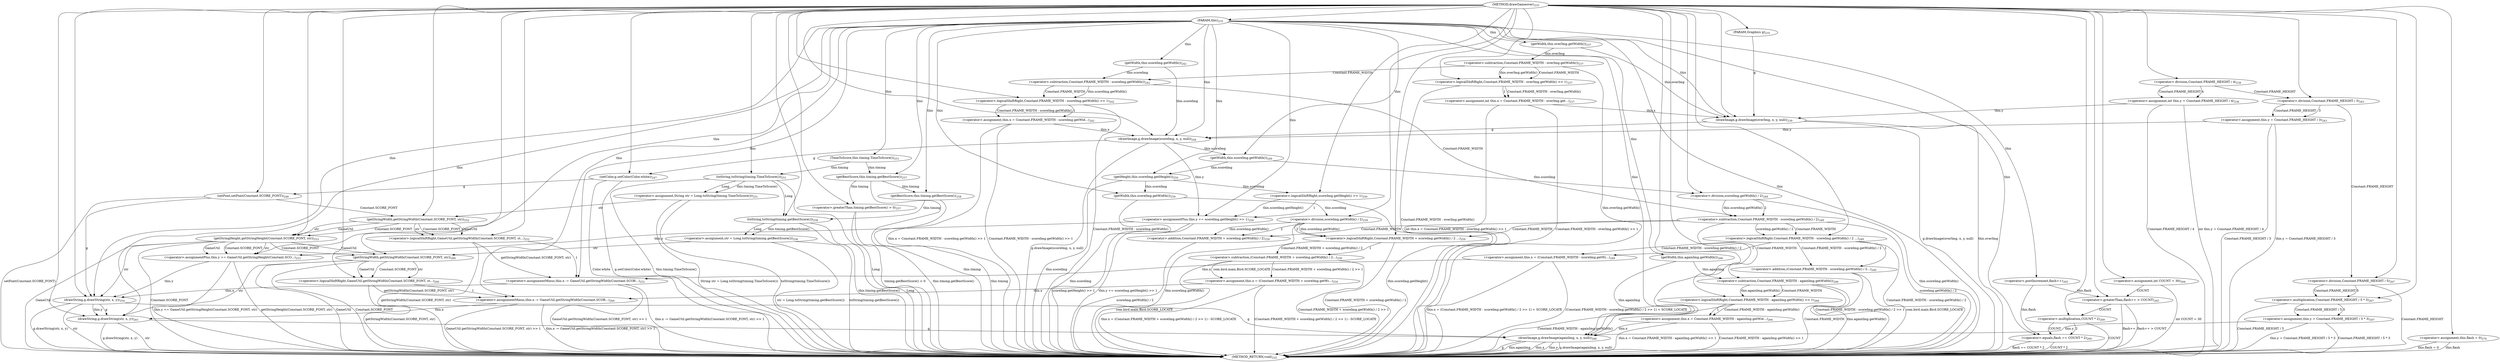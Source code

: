 digraph "drawGameover" {  
"1037" [label = <(METHOD,drawGameover)<SUB>235</SUB>> ]
"1312" [label = <(METHOD_RETURN,void)<SUB>235</SUB>> ]
"1038" [label = <(PARAM,this)<SUB>235</SUB>> ]
"1039" [label = <(PARAM,Graphics g)<SUB>235</SUB>> ]
"1041" [label = <(&lt;operator&gt;.assignment,int this.x = Constant.FRAME_WIDTH - overImg.get...)<SUB>237</SUB>> ]
"1055" [label = <(&lt;operator&gt;.assignment,int this.y = Constant.FRAME_HEIGHT / 4)<SUB>238</SUB>> ]
"1064" [label = <(drawImage,g.drawImage(overImg, x, y, null))<SUB>239</SUB>> ]
"1076" [label = <(&lt;operator&gt;.assignment,this.x = Constant.FRAME_WIDTH - scoreImg.getWid...)<SUB>242</SUB>> ]
"1090" [label = <(&lt;operator&gt;.assignment,this.y = Constant.FRAME_HEIGHT / 3)<SUB>243</SUB>> ]
"1099" [label = <(drawImage,g.drawImage(scoreImg, x, y, null))<SUB>244</SUB>> ]
"1111" [label = <(setColor,g.setColor(Color.white))<SUB>247</SUB>> ]
"1116" [label = <(setFont,setFont(Constant.SCORE_FONT))<SUB>248</SUB>> ]
"1121" [label = <(&lt;operator&gt;.assignment,this.x = (Constant.FRAME_WIDTH - scoreImg.getWi...)<SUB>249</SUB>> ]
"1141" [label = <(&lt;operator&gt;.assignmentPlus,this.y += scoreImg.getHeight() &gt;&gt; 1)<SUB>250</SUB>> ]
"1152" [label = <(&lt;operator&gt;.assignment,String str = Long.toString(timing.TimeToScore()))<SUB>251</SUB>> ]
"1160" [label = <(&lt;operator&gt;.assignmentMinus,this.x -= GameUtil.getStringWidth(Constant.SCOR...)<SUB>252</SUB>> ]
"1172" [label = <(&lt;operator&gt;.assignmentPlus,this.y += GameUtil.getStringHeight(Constant.SCO...)<SUB>253</SUB>> ]
"1182" [label = <(drawString,g.drawString(str, x, y))<SUB>254</SUB>> ]
"1249" [label = <(&lt;operator&gt;.assignment,int COUNT = 30)<SUB>264</SUB>> ]
"1041" [label = <(&lt;operator&gt;.assignment,int this.x = Constant.FRAME_WIDTH - overImg.get...)<SUB>237</SUB>> ]
"1041" [label = <(&lt;operator&gt;.assignment,int this.x = Constant.FRAME_WIDTH - overImg.get...)<SUB>237</SUB>> ]
"1055" [label = <(&lt;operator&gt;.assignment,int this.y = Constant.FRAME_HEIGHT / 4)<SUB>238</SUB>> ]
"1055" [label = <(&lt;operator&gt;.assignment,int this.y = Constant.FRAME_HEIGHT / 4)<SUB>238</SUB>> ]
"1064" [label = <(drawImage,g.drawImage(overImg, x, y, null))<SUB>239</SUB>> ]
"1064" [label = <(drawImage,g.drawImage(overImg, x, y, null))<SUB>239</SUB>> ]
"1064" [label = <(drawImage,g.drawImage(overImg, x, y, null))<SUB>239</SUB>> ]
"1064" [label = <(drawImage,g.drawImage(overImg, x, y, null))<SUB>239</SUB>> ]
"1064" [label = <(drawImage,g.drawImage(overImg, x, y, null))<SUB>239</SUB>> ]
"1076" [label = <(&lt;operator&gt;.assignment,this.x = Constant.FRAME_WIDTH - scoreImg.getWid...)<SUB>242</SUB>> ]
"1076" [label = <(&lt;operator&gt;.assignment,this.x = Constant.FRAME_WIDTH - scoreImg.getWid...)<SUB>242</SUB>> ]
"1090" [label = <(&lt;operator&gt;.assignment,this.y = Constant.FRAME_HEIGHT / 3)<SUB>243</SUB>> ]
"1090" [label = <(&lt;operator&gt;.assignment,this.y = Constant.FRAME_HEIGHT / 3)<SUB>243</SUB>> ]
"1099" [label = <(drawImage,g.drawImage(scoreImg, x, y, null))<SUB>244</SUB>> ]
"1099" [label = <(drawImage,g.drawImage(scoreImg, x, y, null))<SUB>244</SUB>> ]
"1099" [label = <(drawImage,g.drawImage(scoreImg, x, y, null))<SUB>244</SUB>> ]
"1099" [label = <(drawImage,g.drawImage(scoreImg, x, y, null))<SUB>244</SUB>> ]
"1099" [label = <(drawImage,g.drawImage(scoreImg, x, y, null))<SUB>244</SUB>> ]
"1111" [label = <(setColor,g.setColor(Color.white))<SUB>247</SUB>> ]
"1111" [label = <(setColor,g.setColor(Color.white))<SUB>247</SUB>> ]
"1116" [label = <(setFont,setFont(Constant.SCORE_FONT))<SUB>248</SUB>> ]
"1116" [label = <(setFont,setFont(Constant.SCORE_FONT))<SUB>248</SUB>> ]
"1121" [label = <(&lt;operator&gt;.assignment,this.x = (Constant.FRAME_WIDTH - scoreImg.getWi...)<SUB>249</SUB>> ]
"1121" [label = <(&lt;operator&gt;.assignment,this.x = (Constant.FRAME_WIDTH - scoreImg.getWi...)<SUB>249</SUB>> ]
"1141" [label = <(&lt;operator&gt;.assignmentPlus,this.y += scoreImg.getHeight() &gt;&gt; 1)<SUB>250</SUB>> ]
"1141" [label = <(&lt;operator&gt;.assignmentPlus,this.y += scoreImg.getHeight() &gt;&gt; 1)<SUB>250</SUB>> ]
"1152" [label = <(&lt;operator&gt;.assignment,String str = Long.toString(timing.TimeToScore()))<SUB>251</SUB>> ]
"1152" [label = <(&lt;operator&gt;.assignment,String str = Long.toString(timing.TimeToScore()))<SUB>251</SUB>> ]
"1160" [label = <(&lt;operator&gt;.assignmentMinus,this.x -= GameUtil.getStringWidth(Constant.SCOR...)<SUB>252</SUB>> ]
"1160" [label = <(&lt;operator&gt;.assignmentMinus,this.x -= GameUtil.getStringWidth(Constant.SCOR...)<SUB>252</SUB>> ]
"1172" [label = <(&lt;operator&gt;.assignmentPlus,this.y += GameUtil.getStringHeight(Constant.SCO...)<SUB>253</SUB>> ]
"1172" [label = <(&lt;operator&gt;.assignmentPlus,this.y += GameUtil.getStringHeight(Constant.SCO...)<SUB>253</SUB>> ]
"1182" [label = <(drawString,g.drawString(str, x, y))<SUB>254</SUB>> ]
"1182" [label = <(drawString,g.drawString(str, x, y))<SUB>254</SUB>> ]
"1182" [label = <(drawString,g.drawString(str, x, y))<SUB>254</SUB>> ]
"1182" [label = <(drawString,g.drawString(str, x, y))<SUB>254</SUB>> ]
"1192" [label = <(&lt;operator&gt;.greaterThan,timing.getBestScore() &gt; 0)<SUB>257</SUB>> ]
"1249" [label = <(&lt;operator&gt;.assignment,int COUNT = 30)<SUB>264</SUB>> ]
"1249" [label = <(&lt;operator&gt;.assignment,int COUNT = 30)<SUB>264</SUB>> ]
"1253" [label = <(&lt;operator&gt;.greaterThan,flash++ &gt; COUNT)<SUB>265</SUB>> ]
"1045" [label = <(&lt;operator&gt;.logicalShiftRight,Constant.FRAME_WIDTH - overImg.getWidth() &gt;&gt; 1)<SUB>237</SUB>> ]
"1045" [label = <(&lt;operator&gt;.logicalShiftRight,Constant.FRAME_WIDTH - overImg.getWidth() &gt;&gt; 1)<SUB>237</SUB>> ]
"1059" [label = <(&lt;operator&gt;.division,Constant.FRAME_HEIGHT / 4)<SUB>238</SUB>> ]
"1059" [label = <(&lt;operator&gt;.division,Constant.FRAME_HEIGHT / 4)<SUB>238</SUB>> ]
"1080" [label = <(&lt;operator&gt;.logicalShiftRight,Constant.FRAME_WIDTH - scoreImg.getWidth() &gt;&gt; 1)<SUB>242</SUB>> ]
"1080" [label = <(&lt;operator&gt;.logicalShiftRight,Constant.FRAME_WIDTH - scoreImg.getWidth() &gt;&gt; 1)<SUB>242</SUB>> ]
"1094" [label = <(&lt;operator&gt;.division,Constant.FRAME_HEIGHT / 3)<SUB>243</SUB>> ]
"1094" [label = <(&lt;operator&gt;.division,Constant.FRAME_HEIGHT / 3)<SUB>243</SUB>> ]
"1125" [label = <(&lt;operator&gt;.addition,(Constant.FRAME_WIDTH - scoreImg.getWidth() / 2...)<SUB>249</SUB>> ]
"1125" [label = <(&lt;operator&gt;.addition,(Constant.FRAME_WIDTH - scoreImg.getWidth() / 2...)<SUB>249</SUB>> ]
"1145" [label = <(&lt;operator&gt;.logicalShiftRight,scoreImg.getHeight() &gt;&gt; 1)<SUB>250</SUB>> ]
"1145" [label = <(&lt;operator&gt;.logicalShiftRight,scoreImg.getHeight() &gt;&gt; 1)<SUB>250</SUB>> ]
"1154" [label = <(toString,toString(timing.TimeToScore()))<SUB>251</SUB>> ]
"1154" [label = <(toString,toString(timing.TimeToScore()))<SUB>251</SUB>> ]
"1164" [label = <(&lt;operator&gt;.logicalShiftRight,GameUtil.getStringWidth(Constant.SCORE_FONT, st...)<SUB>252</SUB>> ]
"1164" [label = <(&lt;operator&gt;.logicalShiftRight,GameUtil.getStringWidth(Constant.SCORE_FONT, st...)<SUB>252</SUB>> ]
"1176" [label = <(getStringHeight,getStringHeight(Constant.SCORE_FONT, str))<SUB>253</SUB>> ]
"1176" [label = <(getStringHeight,getStringHeight(Constant.SCORE_FONT, str))<SUB>253</SUB>> ]
"1176" [label = <(getStringHeight,getStringHeight(Constant.SCORE_FONT, str))<SUB>253</SUB>> ]
"1192" [label = <(&lt;operator&gt;.greaterThan,timing.getBestScore() &gt; 0)<SUB>257</SUB>> ]
"1192" [label = <(&lt;operator&gt;.greaterThan,timing.getBestScore() &gt; 0)<SUB>257</SUB>> ]
"1199" [label = <(&lt;operator&gt;.assignment,str = Long.toString(timing.getBestScore()))<SUB>258</SUB>> ]
"1207" [label = <(&lt;operator&gt;.assignment,this.x = (Constant.FRAME_WIDTH + scoreImg.getWi...)<SUB>259</SUB>> ]
"1227" [label = <(&lt;operator&gt;.assignmentMinus,this.x -= GameUtil.getStringWidth(Constant.SCOR...)<SUB>260</SUB>> ]
"1239" [label = <(drawString,g.drawString(str, x, y))<SUB>261</SUB>> ]
"1253" [label = <(&lt;operator&gt;.greaterThan,flash++ &gt; COUNT)<SUB>265</SUB>> ]
"1253" [label = <(&lt;operator&gt;.greaterThan,flash++ &gt; COUNT)<SUB>265</SUB>> ]
"1260" [label = <(&lt;operator&gt;.assignment,this.x = Constant.FRAME_WIDTH - againImg.getWid...)<SUB>266</SUB>> ]
"1274" [label = <(&lt;operator&gt;.assignment,this.y = Constant.FRAME_HEIGHT / 5 * 3)<SUB>267</SUB>> ]
"1285" [label = <(drawImage,g.drawImage(againImg, x, y, null))<SUB>268</SUB>> ]
"1046" [label = <(&lt;operator&gt;.subtraction,Constant.FRAME_WIDTH - overImg.getWidth())<SUB>237</SUB>> ]
"1046" [label = <(&lt;operator&gt;.subtraction,Constant.FRAME_WIDTH - overImg.getWidth())<SUB>237</SUB>> ]
"1081" [label = <(&lt;operator&gt;.subtraction,Constant.FRAME_WIDTH - scoreImg.getWidth())<SUB>242</SUB>> ]
"1081" [label = <(&lt;operator&gt;.subtraction,Constant.FRAME_WIDTH - scoreImg.getWidth())<SUB>242</SUB>> ]
"1126" [label = <(&lt;operator&gt;.logicalShiftRight,Constant.FRAME_WIDTH - scoreImg.getWidth() / 2 ...)<SUB>249</SUB>> ]
"1126" [label = <(&lt;operator&gt;.logicalShiftRight,Constant.FRAME_WIDTH - scoreImg.getWidth() / 2 ...)<SUB>249</SUB>> ]
"1146" [label = <(getHeight,this.scoreImg.getHeight())<SUB>250</SUB>> ]
"1156" [label = <(TimeToScore,this.timing.TimeToScore())<SUB>251</SUB>> ]
"1165" [label = <(getStringWidth,getStringWidth(Constant.SCORE_FONT, str))<SUB>252</SUB>> ]
"1165" [label = <(getStringWidth,getStringWidth(Constant.SCORE_FONT, str))<SUB>252</SUB>> ]
"1165" [label = <(getStringWidth,getStringWidth(Constant.SCORE_FONT, str))<SUB>252</SUB>> ]
"1193" [label = <(getBestScore,this.timing.getBestScore())<SUB>257</SUB>> ]
"1199" [label = <(&lt;operator&gt;.assignment,str = Long.toString(timing.getBestScore()))<SUB>258</SUB>> ]
"1199" [label = <(&lt;operator&gt;.assignment,str = Long.toString(timing.getBestScore()))<SUB>258</SUB>> ]
"1207" [label = <(&lt;operator&gt;.assignment,this.x = (Constant.FRAME_WIDTH + scoreImg.getWi...)<SUB>259</SUB>> ]
"1207" [label = <(&lt;operator&gt;.assignment,this.x = (Constant.FRAME_WIDTH + scoreImg.getWi...)<SUB>259</SUB>> ]
"1227" [label = <(&lt;operator&gt;.assignmentMinus,this.x -= GameUtil.getStringWidth(Constant.SCOR...)<SUB>260</SUB>> ]
"1227" [label = <(&lt;operator&gt;.assignmentMinus,this.x -= GameUtil.getStringWidth(Constant.SCOR...)<SUB>260</SUB>> ]
"1239" [label = <(drawString,g.drawString(str, x, y))<SUB>261</SUB>> ]
"1239" [label = <(drawString,g.drawString(str, x, y))<SUB>261</SUB>> ]
"1239" [label = <(drawString,g.drawString(str, x, y))<SUB>261</SUB>> ]
"1239" [label = <(drawString,g.drawString(str, x, y))<SUB>261</SUB>> ]
"1254" [label = <(&lt;operator&gt;.postIncrement,flash++)<SUB>265</SUB>> ]
"1260" [label = <(&lt;operator&gt;.assignment,this.x = Constant.FRAME_WIDTH - againImg.getWid...)<SUB>266</SUB>> ]
"1260" [label = <(&lt;operator&gt;.assignment,this.x = Constant.FRAME_WIDTH - againImg.getWid...)<SUB>266</SUB>> ]
"1274" [label = <(&lt;operator&gt;.assignment,this.y = Constant.FRAME_HEIGHT / 5 * 3)<SUB>267</SUB>> ]
"1274" [label = <(&lt;operator&gt;.assignment,this.y = Constant.FRAME_HEIGHT / 5 * 3)<SUB>267</SUB>> ]
"1285" [label = <(drawImage,g.drawImage(againImg, x, y, null))<SUB>268</SUB>> ]
"1285" [label = <(drawImage,g.drawImage(againImg, x, y, null))<SUB>268</SUB>> ]
"1285" [label = <(drawImage,g.drawImage(againImg, x, y, null))<SUB>268</SUB>> ]
"1285" [label = <(drawImage,g.drawImage(againImg, x, y, null))<SUB>268</SUB>> ]
"1285" [label = <(drawImage,g.drawImage(againImg, x, y, null))<SUB>268</SUB>> ]
"1298" [label = <(&lt;operator&gt;.equals,flash == COUNT * 2)<SUB>269</SUB>> ]
"1305" [label = <(&lt;operator&gt;.assignment,this.flash = 0)<SUB>270</SUB>> ]
"1050" [label = <(getWidth,this.overImg.getWidth())<SUB>237</SUB>> ]
"1085" [label = <(getWidth,this.scoreImg.getWidth())<SUB>242</SUB>> ]
"1127" [label = <(&lt;operator&gt;.subtraction,Constant.FRAME_WIDTH - scoreImg.getWidth() / 2)<SUB>249</SUB>> ]
"1127" [label = <(&lt;operator&gt;.subtraction,Constant.FRAME_WIDTH - scoreImg.getWidth() / 2)<SUB>249</SUB>> ]
"1201" [label = <(toString,toString(timing.getBestScore()))<SUB>258</SUB>> ]
"1201" [label = <(toString,toString(timing.getBestScore()))<SUB>258</SUB>> ]
"1211" [label = <(&lt;operator&gt;.subtraction,(Constant.FRAME_WIDTH + scoreImg.getWidth() / 2...)<SUB>259</SUB>> ]
"1211" [label = <(&lt;operator&gt;.subtraction,(Constant.FRAME_WIDTH + scoreImg.getWidth() / 2...)<SUB>259</SUB>> ]
"1231" [label = <(&lt;operator&gt;.logicalShiftRight,GameUtil.getStringWidth(Constant.SCORE_FONT, st...)<SUB>260</SUB>> ]
"1231" [label = <(&lt;operator&gt;.logicalShiftRight,GameUtil.getStringWidth(Constant.SCORE_FONT, st...)<SUB>260</SUB>> ]
"1264" [label = <(&lt;operator&gt;.logicalShiftRight,Constant.FRAME_WIDTH - againImg.getWidth() &gt;&gt; 1)<SUB>266</SUB>> ]
"1264" [label = <(&lt;operator&gt;.logicalShiftRight,Constant.FRAME_WIDTH - againImg.getWidth() &gt;&gt; 1)<SUB>266</SUB>> ]
"1278" [label = <(&lt;operator&gt;.multiplication,Constant.FRAME_HEIGHT / 5 * 3)<SUB>267</SUB>> ]
"1278" [label = <(&lt;operator&gt;.multiplication,Constant.FRAME_HEIGHT / 5 * 3)<SUB>267</SUB>> ]
"1298" [label = <(&lt;operator&gt;.equals,flash == COUNT * 2)<SUB>269</SUB>> ]
"1298" [label = <(&lt;operator&gt;.equals,flash == COUNT * 2)<SUB>269</SUB>> ]
"1305" [label = <(&lt;operator&gt;.assignment,this.flash = 0)<SUB>270</SUB>> ]
"1305" [label = <(&lt;operator&gt;.assignment,this.flash = 0)<SUB>270</SUB>> ]
"1131" [label = <(&lt;operator&gt;.division,scoreImg.getWidth() / 2)<SUB>249</SUB>> ]
"1131" [label = <(&lt;operator&gt;.division,scoreImg.getWidth() / 2)<SUB>249</SUB>> ]
"1203" [label = <(getBestScore,this.timing.getBestScore())<SUB>258</SUB>> ]
"1212" [label = <(&lt;operator&gt;.logicalShiftRight,Constant.FRAME_WIDTH + scoreImg.getWidth() / 2 ...)<SUB>259</SUB>> ]
"1212" [label = <(&lt;operator&gt;.logicalShiftRight,Constant.FRAME_WIDTH + scoreImg.getWidth() / 2 ...)<SUB>259</SUB>> ]
"1232" [label = <(getStringWidth,getStringWidth(Constant.SCORE_FONT, str))<SUB>260</SUB>> ]
"1232" [label = <(getStringWidth,getStringWidth(Constant.SCORE_FONT, str))<SUB>260</SUB>> ]
"1232" [label = <(getStringWidth,getStringWidth(Constant.SCORE_FONT, str))<SUB>260</SUB>> ]
"1265" [label = <(&lt;operator&gt;.subtraction,Constant.FRAME_WIDTH - againImg.getWidth())<SUB>266</SUB>> ]
"1265" [label = <(&lt;operator&gt;.subtraction,Constant.FRAME_WIDTH - againImg.getWidth())<SUB>266</SUB>> ]
"1279" [label = <(&lt;operator&gt;.division,Constant.FRAME_HEIGHT / 5)<SUB>267</SUB>> ]
"1279" [label = <(&lt;operator&gt;.division,Constant.FRAME_HEIGHT / 5)<SUB>267</SUB>> ]
"1302" [label = <(&lt;operator&gt;.multiplication,COUNT * 2)<SUB>269</SUB>> ]
"1302" [label = <(&lt;operator&gt;.multiplication,COUNT * 2)<SUB>269</SUB>> ]
"1132" [label = <(getWidth,this.scoreImg.getWidth())<SUB>249</SUB>> ]
"1213" [label = <(&lt;operator&gt;.addition,Constant.FRAME_WIDTH + scoreImg.getWidth() / 2)<SUB>259</SUB>> ]
"1213" [label = <(&lt;operator&gt;.addition,Constant.FRAME_WIDTH + scoreImg.getWidth() / 2)<SUB>259</SUB>> ]
"1269" [label = <(getWidth,this.againImg.getWidth())<SUB>266</SUB>> ]
"1217" [label = <(&lt;operator&gt;.division,scoreImg.getWidth() / 2)<SUB>259</SUB>> ]
"1217" [label = <(&lt;operator&gt;.division,scoreImg.getWidth() / 2)<SUB>259</SUB>> ]
"1218" [label = <(getWidth,this.scoreImg.getWidth())<SUB>259</SUB>> ]
  "1038" -> "1312"  [ label = "this"] 
  "1046" -> "1312"  [ label = "this.overImg.getWidth()"] 
  "1045" -> "1312"  [ label = "Constant.FRAME_WIDTH - overImg.getWidth()"] 
  "1041" -> "1312"  [ label = "Constant.FRAME_WIDTH - overImg.getWidth() &gt;&gt; 1"] 
  "1041" -> "1312"  [ label = "int this.x = Constant.FRAME_WIDTH - overImg.getWidth() &gt;&gt; 1"] 
  "1055" -> "1312"  [ label = "Constant.FRAME_HEIGHT / 4"] 
  "1055" -> "1312"  [ label = "int this.y = Constant.FRAME_HEIGHT / 4"] 
  "1064" -> "1312"  [ label = "this.overImg"] 
  "1064" -> "1312"  [ label = "g.drawImage(overImg, x, y, null)"] 
  "1080" -> "1312"  [ label = "Constant.FRAME_WIDTH - scoreImg.getWidth()"] 
  "1076" -> "1312"  [ label = "Constant.FRAME_WIDTH - scoreImg.getWidth() &gt;&gt; 1"] 
  "1076" -> "1312"  [ label = "this.x = Constant.FRAME_WIDTH - scoreImg.getWidth() &gt;&gt; 1"] 
  "1090" -> "1312"  [ label = "Constant.FRAME_HEIGHT / 3"] 
  "1090" -> "1312"  [ label = "this.y = Constant.FRAME_HEIGHT / 3"] 
  "1099" -> "1312"  [ label = "g.drawImage(scoreImg, x, y, null)"] 
  "1111" -> "1312"  [ label = "Color.white"] 
  "1111" -> "1312"  [ label = "g.setColor(Color.white)"] 
  "1116" -> "1312"  [ label = "setFont(Constant.SCORE_FONT)"] 
  "1131" -> "1312"  [ label = "this.scoreImg.getWidth()"] 
  "1127" -> "1312"  [ label = "scoreImg.getWidth() / 2"] 
  "1126" -> "1312"  [ label = "Constant.FRAME_WIDTH - scoreImg.getWidth() / 2"] 
  "1125" -> "1312"  [ label = "Constant.FRAME_WIDTH - scoreImg.getWidth() / 2 &gt;&gt; 1"] 
  "1125" -> "1312"  [ label = "com.bird.main.Bird.SCORE_LOCATE"] 
  "1121" -> "1312"  [ label = "(Constant.FRAME_WIDTH - scoreImg.getWidth() / 2 &gt;&gt; 1) + SCORE_LOCATE"] 
  "1121" -> "1312"  [ label = "this.x = (Constant.FRAME_WIDTH - scoreImg.getWidth() / 2 &gt;&gt; 1) + SCORE_LOCATE"] 
  "1146" -> "1312"  [ label = "this.scoreImg"] 
  "1145" -> "1312"  [ label = "this.scoreImg.getHeight()"] 
  "1141" -> "1312"  [ label = "scoreImg.getHeight() &gt;&gt; 1"] 
  "1141" -> "1312"  [ label = "this.y += scoreImg.getHeight() &gt;&gt; 1"] 
  "1154" -> "1312"  [ label = "Long"] 
  "1154" -> "1312"  [ label = "this.timing.TimeToScore()"] 
  "1152" -> "1312"  [ label = "toString(timing.TimeToScore())"] 
  "1152" -> "1312"  [ label = "String str = Long.toString(timing.TimeToScore())"] 
  "1164" -> "1312"  [ label = "getStringWidth(Constant.SCORE_FONT, str)"] 
  "1160" -> "1312"  [ label = "GameUtil.getStringWidth(Constant.SCORE_FONT, str) &gt;&gt; 1"] 
  "1160" -> "1312"  [ label = "this.x -= GameUtil.getStringWidth(Constant.SCORE_FONT, str) &gt;&gt; 1"] 
  "1176" -> "1312"  [ label = "GameUtil"] 
  "1176" -> "1312"  [ label = "Constant.SCORE_FONT"] 
  "1172" -> "1312"  [ label = "getStringHeight(Constant.SCORE_FONT, str)"] 
  "1172" -> "1312"  [ label = "this.y += GameUtil.getStringHeight(Constant.SCORE_FONT, str)"] 
  "1182" -> "1312"  [ label = "str"] 
  "1182" -> "1312"  [ label = "g.drawString(str, x, y)"] 
  "1193" -> "1312"  [ label = "this.timing"] 
  "1192" -> "1312"  [ label = "this.timing.getBestScore()"] 
  "1192" -> "1312"  [ label = "timing.getBestScore() &gt; 0"] 
  "1201" -> "1312"  [ label = "Long"] 
  "1203" -> "1312"  [ label = "this.timing"] 
  "1201" -> "1312"  [ label = "this.timing.getBestScore()"] 
  "1199" -> "1312"  [ label = "toString(timing.getBestScore())"] 
  "1199" -> "1312"  [ label = "str = Long.toString(timing.getBestScore())"] 
  "1218" -> "1312"  [ label = "this.scoreImg"] 
  "1217" -> "1312"  [ label = "this.scoreImg.getWidth()"] 
  "1213" -> "1312"  [ label = "scoreImg.getWidth() / 2"] 
  "1212" -> "1312"  [ label = "Constant.FRAME_WIDTH + scoreImg.getWidth() / 2"] 
  "1211" -> "1312"  [ label = "Constant.FRAME_WIDTH + scoreImg.getWidth() / 2 &gt;&gt; 1"] 
  "1211" -> "1312"  [ label = "com.bird.main.Bird.SCORE_LOCATE"] 
  "1207" -> "1312"  [ label = "(Constant.FRAME_WIDTH + scoreImg.getWidth() / 2 &gt;&gt; 1) - SCORE_LOCATE"] 
  "1207" -> "1312"  [ label = "this.x = (Constant.FRAME_WIDTH + scoreImg.getWidth() / 2 &gt;&gt; 1) - SCORE_LOCATE"] 
  "1232" -> "1312"  [ label = "GameUtil"] 
  "1232" -> "1312"  [ label = "Constant.SCORE_FONT"] 
  "1231" -> "1312"  [ label = "getStringWidth(Constant.SCORE_FONT, str)"] 
  "1227" -> "1312"  [ label = "GameUtil.getStringWidth(Constant.SCORE_FONT, str) &gt;&gt; 1"] 
  "1227" -> "1312"  [ label = "this.x -= GameUtil.getStringWidth(Constant.SCORE_FONT, str) &gt;&gt; 1"] 
  "1239" -> "1312"  [ label = "str"] 
  "1239" -> "1312"  [ label = "g.drawString(str, x, y)"] 
  "1249" -> "1312"  [ label = "int COUNT = 30"] 
  "1253" -> "1312"  [ label = "flash++"] 
  "1253" -> "1312"  [ label = "flash++ &gt; COUNT"] 
  "1265" -> "1312"  [ label = "Constant.FRAME_WIDTH"] 
  "1265" -> "1312"  [ label = "this.againImg.getWidth()"] 
  "1264" -> "1312"  [ label = "Constant.FRAME_WIDTH - againImg.getWidth()"] 
  "1260" -> "1312"  [ label = "Constant.FRAME_WIDTH - againImg.getWidth() &gt;&gt; 1"] 
  "1260" -> "1312"  [ label = "this.x = Constant.FRAME_WIDTH - againImg.getWidth() &gt;&gt; 1"] 
  "1279" -> "1312"  [ label = "Constant.FRAME_HEIGHT"] 
  "1278" -> "1312"  [ label = "Constant.FRAME_HEIGHT / 5"] 
  "1274" -> "1312"  [ label = "Constant.FRAME_HEIGHT / 5 * 3"] 
  "1274" -> "1312"  [ label = "this.y = Constant.FRAME_HEIGHT / 5 * 3"] 
  "1285" -> "1312"  [ label = "g"] 
  "1285" -> "1312"  [ label = "this.againImg"] 
  "1285" -> "1312"  [ label = "this.x"] 
  "1285" -> "1312"  [ label = "this.y"] 
  "1285" -> "1312"  [ label = "g.drawImage(againImg, x, y, null)"] 
  "1302" -> "1312"  [ label = "COUNT"] 
  "1298" -> "1312"  [ label = "COUNT * 2"] 
  "1298" -> "1312"  [ label = "flash == COUNT * 2"] 
  "1305" -> "1312"  [ label = "this.flash"] 
  "1305" -> "1312"  [ label = "this.flash = 0"] 
  "1037" -> "1038" 
  "1037" -> "1039" 
  "1045" -> "1041"  [ label = "Constant.FRAME_WIDTH - overImg.getWidth()"] 
  "1045" -> "1041"  [ label = "1"] 
  "1059" -> "1055"  [ label = "Constant.FRAME_HEIGHT"] 
  "1059" -> "1055"  [ label = "4"] 
  "1080" -> "1076"  [ label = "Constant.FRAME_WIDTH - scoreImg.getWidth()"] 
  "1080" -> "1076"  [ label = "1"] 
  "1094" -> "1090"  [ label = "Constant.FRAME_HEIGHT"] 
  "1094" -> "1090"  [ label = "3"] 
  "1126" -> "1121"  [ label = "Constant.FRAME_WIDTH - scoreImg.getWidth() / 2"] 
  "1126" -> "1121"  [ label = "1"] 
  "1145" -> "1141"  [ label = "this.scoreImg.getHeight()"] 
  "1145" -> "1141"  [ label = "1"] 
  "1154" -> "1152"  [ label = "Long"] 
  "1154" -> "1152"  [ label = "this.timing.TimeToScore()"] 
  "1164" -> "1160"  [ label = "getStringWidth(Constant.SCORE_FONT, str)"] 
  "1164" -> "1160"  [ label = "1"] 
  "1176" -> "1172"  [ label = "GameUtil"] 
  "1176" -> "1172"  [ label = "Constant.SCORE_FONT"] 
  "1176" -> "1172"  [ label = "str"] 
  "1037" -> "1249" 
  "1039" -> "1064"  [ label = "g"] 
  "1037" -> "1064" 
  "1038" -> "1064"  [ label = "this"] 
  "1050" -> "1064"  [ label = "this.overImg"] 
  "1041" -> "1064"  [ label = "this.x"] 
  "1055" -> "1064"  [ label = "this.y"] 
  "1064" -> "1099"  [ label = "g"] 
  "1037" -> "1099" 
  "1038" -> "1099"  [ label = "this"] 
  "1085" -> "1099"  [ label = "this.scoreImg"] 
  "1076" -> "1099"  [ label = "this.x"] 
  "1090" -> "1099"  [ label = "this.y"] 
  "1099" -> "1111"  [ label = "g"] 
  "1037" -> "1111" 
  "1111" -> "1116"  [ label = "g"] 
  "1037" -> "1116" 
  "1038" -> "1141"  [ label = "this"] 
  "1099" -> "1141"  [ label = "this.y"] 
  "1038" -> "1160"  [ label = "this"] 
  "1121" -> "1160"  [ label = "this.x"] 
  "1038" -> "1172"  [ label = "this"] 
  "1141" -> "1172"  [ label = "this.y"] 
  "1116" -> "1182"  [ label = "g"] 
  "1037" -> "1182" 
  "1176" -> "1182"  [ label = "str"] 
  "1038" -> "1182"  [ label = "this"] 
  "1160" -> "1182"  [ label = "this.x"] 
  "1172" -> "1182"  [ label = "this.y"] 
  "1046" -> "1045"  [ label = "Constant.FRAME_WIDTH"] 
  "1046" -> "1045"  [ label = "this.overImg.getWidth()"] 
  "1037" -> "1045" 
  "1037" -> "1059" 
  "1081" -> "1080"  [ label = "Constant.FRAME_WIDTH"] 
  "1081" -> "1080"  [ label = "this.scoreImg.getWidth()"] 
  "1037" -> "1080" 
  "1059" -> "1094"  [ label = "Constant.FRAME_HEIGHT"] 
  "1037" -> "1094" 
  "1126" -> "1125"  [ label = "Constant.FRAME_WIDTH - scoreImg.getWidth() / 2"] 
  "1126" -> "1125"  [ label = "1"] 
  "1146" -> "1145"  [ label = "this.scoreImg"] 
  "1037" -> "1145" 
  "1037" -> "1154" 
  "1156" -> "1154"  [ label = "this.timing"] 
  "1165" -> "1164"  [ label = "GameUtil"] 
  "1165" -> "1164"  [ label = "Constant.SCORE_FONT"] 
  "1165" -> "1164"  [ label = "str"] 
  "1037" -> "1164" 
  "1165" -> "1176"  [ label = "GameUtil"] 
  "1037" -> "1176" 
  "1165" -> "1176"  [ label = "Constant.SCORE_FONT"] 
  "1165" -> "1176"  [ label = "str"] 
  "1193" -> "1192"  [ label = "this.timing"] 
  "1037" -> "1192" 
  "1201" -> "1199"  [ label = "Long"] 
  "1201" -> "1199"  [ label = "this.timing.getBestScore()"] 
  "1211" -> "1207"  [ label = "Constant.FRAME_WIDTH + scoreImg.getWidth() / 2 &gt;&gt; 1"] 
  "1211" -> "1207"  [ label = "com.bird.main.Bird.SCORE_LOCATE"] 
  "1231" -> "1227"  [ label = "getStringWidth(Constant.SCORE_FONT, str)"] 
  "1231" -> "1227"  [ label = "1"] 
  "1254" -> "1253"  [ label = "this.flash"] 
  "1249" -> "1253"  [ label = "COUNT"] 
  "1037" -> "1253" 
  "1264" -> "1260"  [ label = "Constant.FRAME_WIDTH - againImg.getWidth()"] 
  "1264" -> "1260"  [ label = "1"] 
  "1278" -> "1274"  [ label = "Constant.FRAME_HEIGHT / 5"] 
  "1278" -> "1274"  [ label = "3"] 
  "1050" -> "1046"  [ label = "this.overImg"] 
  "1046" -> "1081"  [ label = "Constant.FRAME_WIDTH"] 
  "1085" -> "1081"  [ label = "this.scoreImg"] 
  "1127" -> "1126"  [ label = "Constant.FRAME_WIDTH"] 
  "1127" -> "1126"  [ label = "scoreImg.getWidth() / 2"] 
  "1037" -> "1126" 
  "1038" -> "1146"  [ label = "this"] 
  "1132" -> "1146"  [ label = "this.scoreImg"] 
  "1038" -> "1156"  [ label = "this"] 
  "1037" -> "1165" 
  "1116" -> "1165"  [ label = "Constant.SCORE_FONT"] 
  "1152" -> "1165"  [ label = "str"] 
  "1038" -> "1193"  [ label = "this"] 
  "1156" -> "1193"  [ label = "this.timing"] 
  "1038" -> "1227"  [ label = "this"] 
  "1207" -> "1227"  [ label = "this.x"] 
  "1182" -> "1239"  [ label = "g"] 
  "1037" -> "1239" 
  "1232" -> "1239"  [ label = "str"] 
  "1038" -> "1239"  [ label = "this"] 
  "1227" -> "1239"  [ label = "this.x"] 
  "1182" -> "1239"  [ label = "this.y"] 
  "1038" -> "1254"  [ label = "this"] 
  "1182" -> "1285"  [ label = "g"] 
  "1239" -> "1285"  [ label = "g"] 
  "1037" -> "1285" 
  "1038" -> "1285"  [ label = "this"] 
  "1269" -> "1285"  [ label = "this.againImg"] 
  "1260" -> "1285"  [ label = "this.x"] 
  "1274" -> "1285"  [ label = "this.y"] 
  "1037" -> "1305" 
  "1038" -> "1050"  [ label = "this"] 
  "1038" -> "1085"  [ label = "this"] 
  "1081" -> "1127"  [ label = "Constant.FRAME_WIDTH"] 
  "1131" -> "1127"  [ label = "this.scoreImg.getWidth()"] 
  "1131" -> "1127"  [ label = "2"] 
  "1154" -> "1201"  [ label = "Long"] 
  "1037" -> "1201" 
  "1203" -> "1201"  [ label = "this.timing"] 
  "1212" -> "1211"  [ label = "Constant.FRAME_WIDTH + scoreImg.getWidth() / 2"] 
  "1212" -> "1211"  [ label = "1"] 
  "1232" -> "1231"  [ label = "GameUtil"] 
  "1232" -> "1231"  [ label = "Constant.SCORE_FONT"] 
  "1232" -> "1231"  [ label = "str"] 
  "1037" -> "1231" 
  "1265" -> "1264"  [ label = "Constant.FRAME_WIDTH"] 
  "1265" -> "1264"  [ label = "this.againImg.getWidth()"] 
  "1037" -> "1264" 
  "1279" -> "1278"  [ label = "Constant.FRAME_HEIGHT"] 
  "1279" -> "1278"  [ label = "5"] 
  "1037" -> "1278" 
  "1038" -> "1298"  [ label = "this"] 
  "1254" -> "1298"  [ label = "this.flash"] 
  "1302" -> "1298"  [ label = "COUNT"] 
  "1302" -> "1298"  [ label = "2"] 
  "1132" -> "1131"  [ label = "this.scoreImg"] 
  "1037" -> "1131" 
  "1038" -> "1203"  [ label = "this"] 
  "1193" -> "1203"  [ label = "this.timing"] 
  "1127" -> "1212"  [ label = "Constant.FRAME_WIDTH"] 
  "1217" -> "1212"  [ label = "this.scoreImg.getWidth()"] 
  "1217" -> "1212"  [ label = "2"] 
  "1037" -> "1212" 
  "1176" -> "1232"  [ label = "GameUtil"] 
  "1037" -> "1232" 
  "1176" -> "1232"  [ label = "Constant.SCORE_FONT"] 
  "1199" -> "1232"  [ label = "str"] 
  "1127" -> "1265"  [ label = "Constant.FRAME_WIDTH"] 
  "1269" -> "1265"  [ label = "this.againImg"] 
  "1094" -> "1279"  [ label = "Constant.FRAME_HEIGHT"] 
  "1037" -> "1279" 
  "1253" -> "1302"  [ label = "COUNT"] 
  "1037" -> "1302" 
  "1038" -> "1132"  [ label = "this"] 
  "1099" -> "1132"  [ label = "this.scoreImg"] 
  "1127" -> "1213"  [ label = "Constant.FRAME_WIDTH"] 
  "1217" -> "1213"  [ label = "this.scoreImg.getWidth()"] 
  "1217" -> "1213"  [ label = "2"] 
  "1038" -> "1269"  [ label = "this"] 
  "1218" -> "1217"  [ label = "this.scoreImg"] 
  "1037" -> "1217" 
  "1038" -> "1218"  [ label = "this"] 
  "1146" -> "1218"  [ label = "this.scoreImg"] 
}
